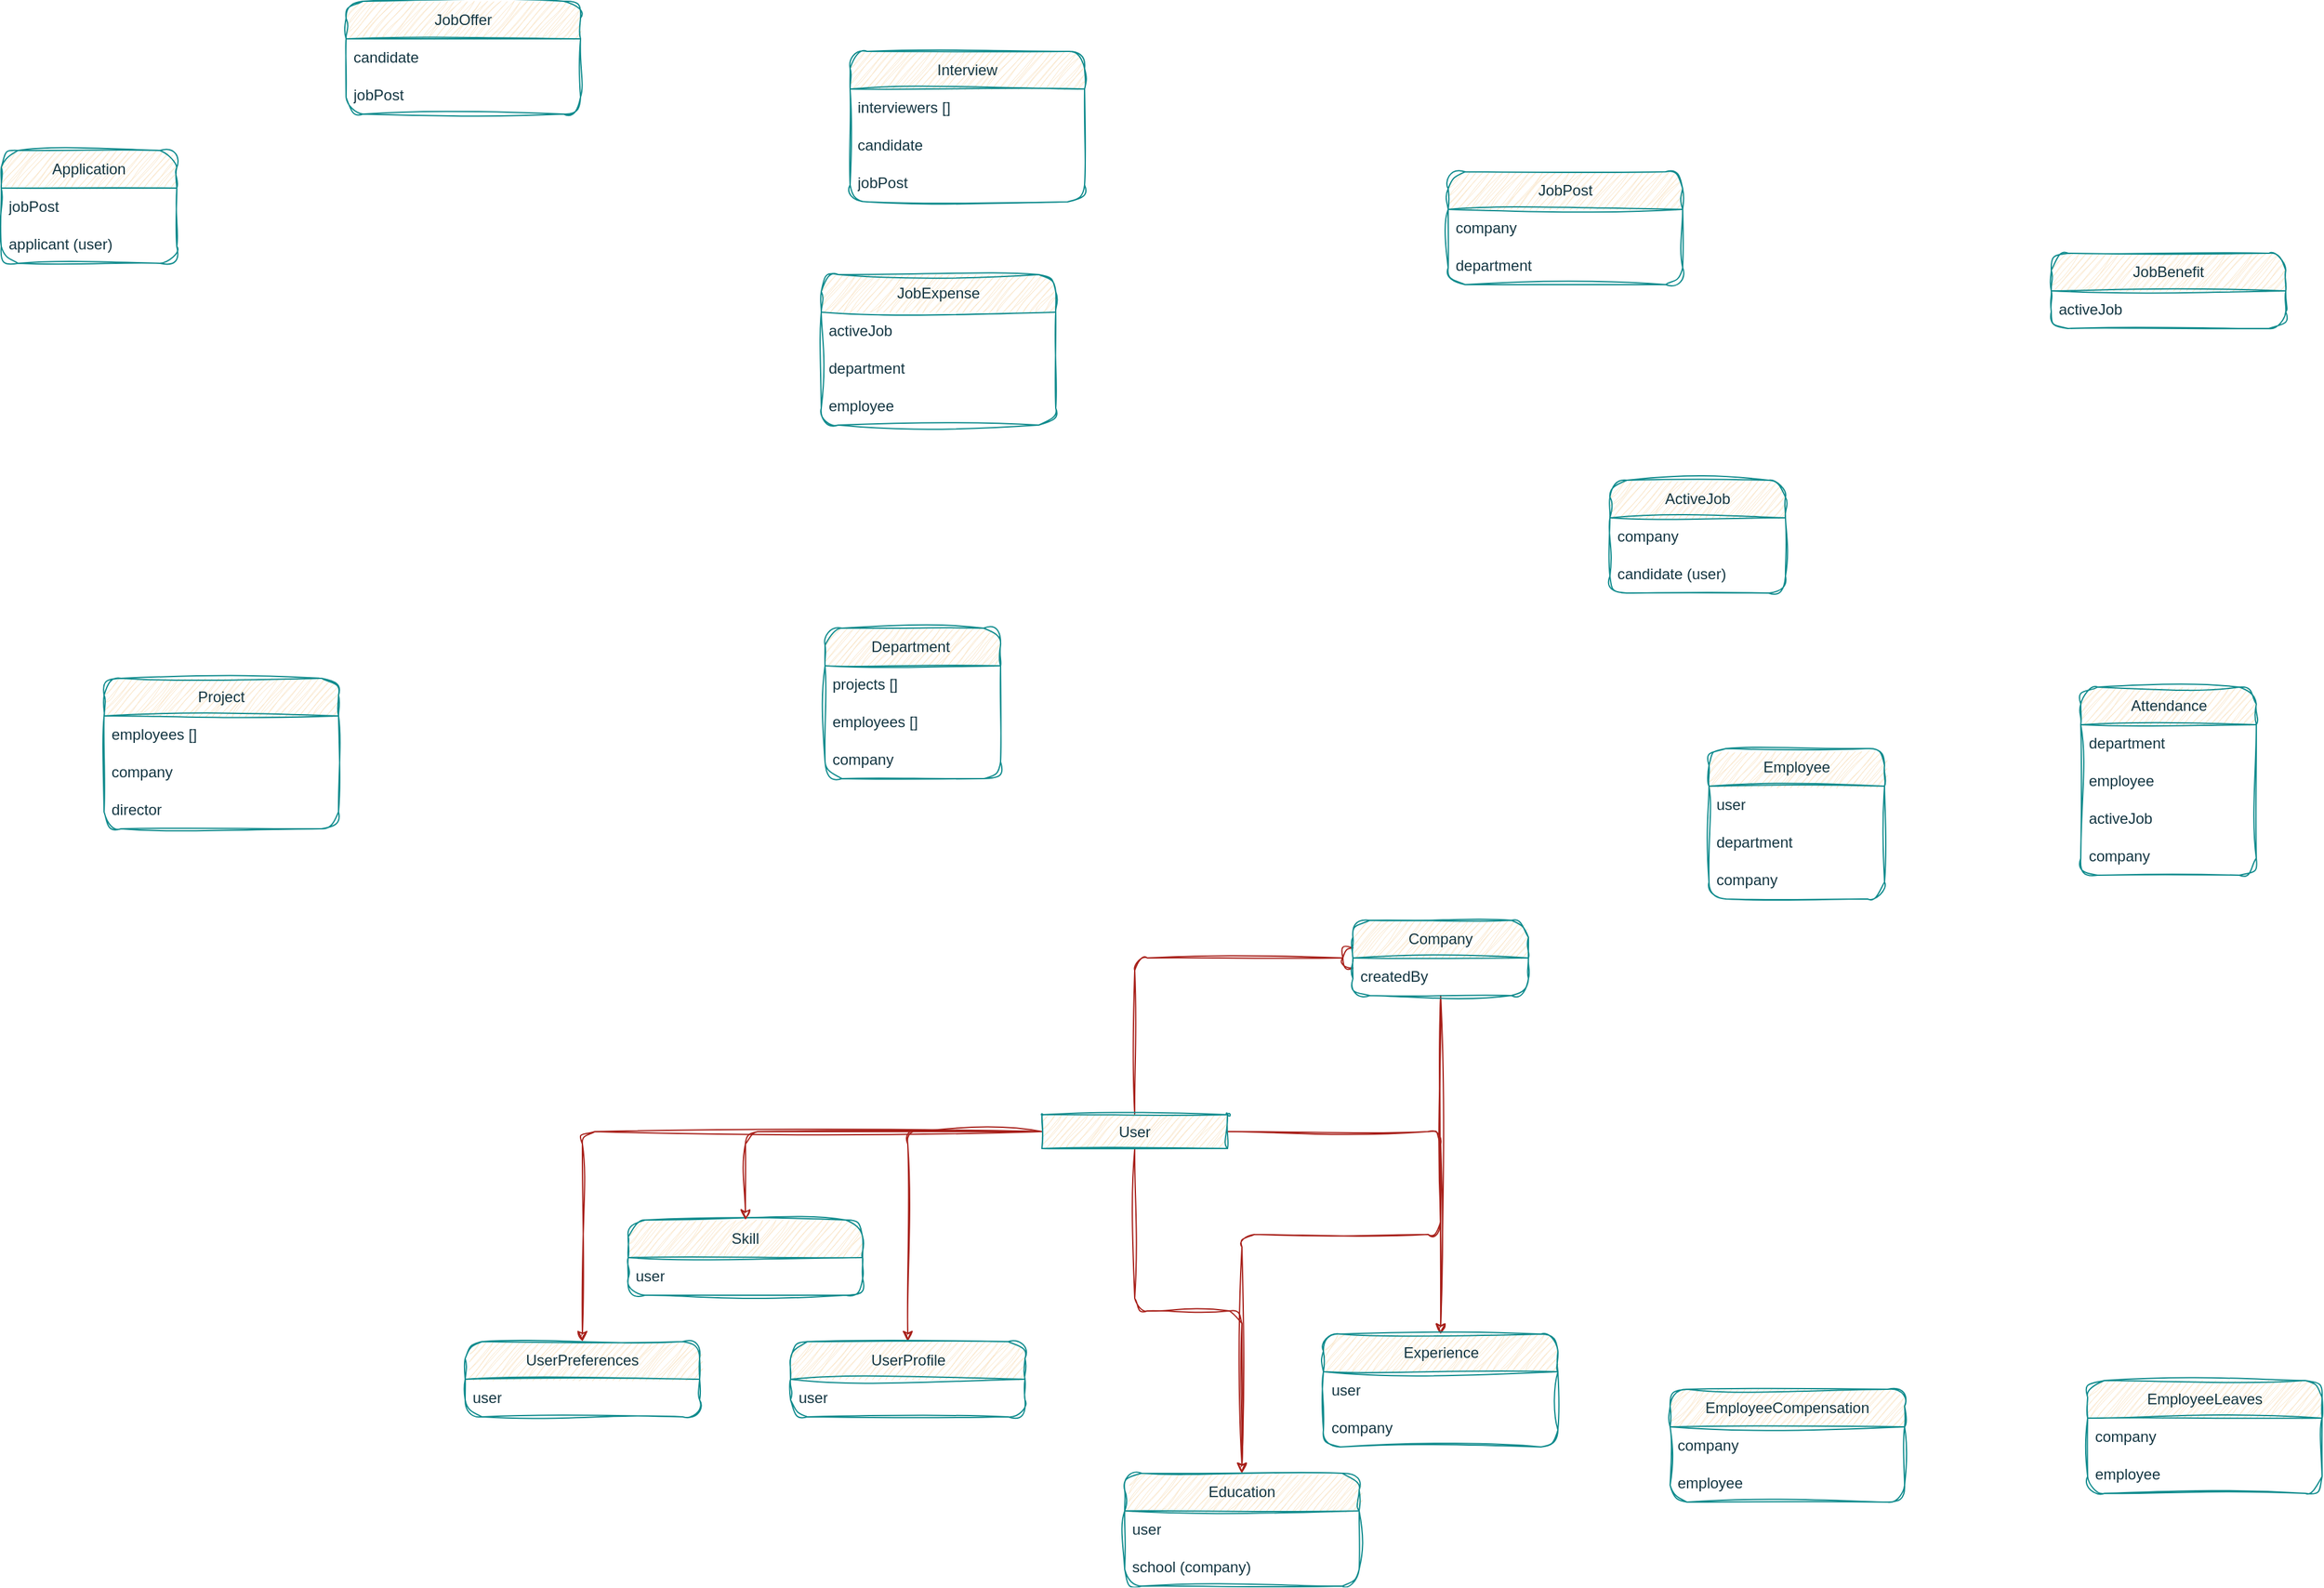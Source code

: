 <mxfile version="24.9.1">
  <diagram name="Page-1" id="HmTzIjvOFxKg_gnJNJhV">
    <mxGraphModel dx="3024" dy="1451" grid="0" gridSize="10" guides="1" tooltips="1" connect="1" arrows="1" fold="1" page="0" pageScale="1" pageWidth="827" pageHeight="1169" math="0" shadow="0">
      <root>
        <mxCell id="0" />
        <mxCell id="1" parent="0" />
        <mxCell id="NW9NVuywVGkPAKl3mgBG-1" value="ActiveJob" style="swimlane;fontStyle=0;childLayout=stackLayout;horizontal=1;startSize=30;horizontalStack=0;resizeParent=1;resizeParentMax=0;resizeLast=0;collapsible=1;marginBottom=0;whiteSpace=wrap;html=1;labelBackgroundColor=none;fillColor=#FAE5C7;strokeColor=#0F8B8D;fontColor=#143642;rounded=1;sketch=1;curveFitting=1;jiggle=2;" parent="1" vertex="1">
          <mxGeometry x="288" y="288" width="140" height="90" as="geometry" />
        </mxCell>
        <mxCell id="NW9NVuywVGkPAKl3mgBG-2" value="company" style="text;strokeColor=none;fillColor=none;align=left;verticalAlign=middle;spacingLeft=4;spacingRight=4;overflow=hidden;points=[[0,0.5],[1,0.5]];portConstraint=eastwest;rotatable=0;whiteSpace=wrap;html=1;labelBackgroundColor=none;fontColor=#143642;rounded=1;sketch=1;curveFitting=1;jiggle=2;" parent="NW9NVuywVGkPAKl3mgBG-1" vertex="1">
          <mxGeometry y="30" width="140" height="30" as="geometry" />
        </mxCell>
        <mxCell id="NW9NVuywVGkPAKl3mgBG-3" value="candidate (user)" style="text;strokeColor=none;fillColor=none;align=left;verticalAlign=middle;spacingLeft=4;spacingRight=4;overflow=hidden;points=[[0,0.5],[1,0.5]];portConstraint=eastwest;rotatable=0;whiteSpace=wrap;html=1;labelBackgroundColor=none;fontColor=#143642;rounded=1;sketch=1;curveFitting=1;jiggle=2;" parent="NW9NVuywVGkPAKl3mgBG-1" vertex="1">
          <mxGeometry y="60" width="140" height="30" as="geometry" />
        </mxCell>
        <mxCell id="NW9NVuywVGkPAKl3mgBG-6" value="Application" style="swimlane;fontStyle=0;childLayout=stackLayout;horizontal=1;startSize=30;horizontalStack=0;resizeParent=1;resizeParentMax=0;resizeLast=0;collapsible=1;marginBottom=0;whiteSpace=wrap;html=1;labelBackgroundColor=none;fillColor=#FAE5C7;strokeColor=#0F8B8D;fontColor=#143642;rounded=1;sketch=1;curveFitting=1;jiggle=2;" parent="1" vertex="1">
          <mxGeometry x="-995" y="25" width="140" height="90" as="geometry" />
        </mxCell>
        <mxCell id="NW9NVuywVGkPAKl3mgBG-7" value="jobPost" style="text;strokeColor=none;fillColor=none;align=left;verticalAlign=middle;spacingLeft=4;spacingRight=4;overflow=hidden;points=[[0,0.5],[1,0.5]];portConstraint=eastwest;rotatable=0;whiteSpace=wrap;html=1;labelBackgroundColor=none;fontColor=#143642;rounded=1;sketch=1;curveFitting=1;jiggle=2;" parent="NW9NVuywVGkPAKl3mgBG-6" vertex="1">
          <mxGeometry y="30" width="140" height="30" as="geometry" />
        </mxCell>
        <mxCell id="NW9NVuywVGkPAKl3mgBG-8" value="applicant (user)" style="text;strokeColor=none;fillColor=none;align=left;verticalAlign=middle;spacingLeft=4;spacingRight=4;overflow=hidden;points=[[0,0.5],[1,0.5]];portConstraint=eastwest;rotatable=0;whiteSpace=wrap;html=1;labelBackgroundColor=none;fontColor=#143642;rounded=1;sketch=1;curveFitting=1;jiggle=2;" parent="NW9NVuywVGkPAKl3mgBG-6" vertex="1">
          <mxGeometry y="60" width="140" height="30" as="geometry" />
        </mxCell>
        <mxCell id="NW9NVuywVGkPAKl3mgBG-9" value="Attendance" style="swimlane;fontStyle=0;childLayout=stackLayout;horizontal=1;startSize=30;horizontalStack=0;resizeParent=1;resizeParentMax=0;resizeLast=0;collapsible=1;marginBottom=0;whiteSpace=wrap;html=1;labelBackgroundColor=none;fillColor=#FAE5C7;strokeColor=#0F8B8D;fontColor=#143642;rounded=1;sketch=1;curveFitting=1;jiggle=2;" parent="1" vertex="1">
          <mxGeometry x="663.5" y="453" width="140" height="150" as="geometry" />
        </mxCell>
        <mxCell id="NW9NVuywVGkPAKl3mgBG-10" value="department" style="text;strokeColor=none;fillColor=none;align=left;verticalAlign=middle;spacingLeft=4;spacingRight=4;overflow=hidden;points=[[0,0.5],[1,0.5]];portConstraint=eastwest;rotatable=0;whiteSpace=wrap;html=1;labelBackgroundColor=none;fontColor=#143642;rounded=1;sketch=1;curveFitting=1;jiggle=2;" parent="NW9NVuywVGkPAKl3mgBG-9" vertex="1">
          <mxGeometry y="30" width="140" height="30" as="geometry" />
        </mxCell>
        <mxCell id="NW9NVuywVGkPAKl3mgBG-11" value="employee" style="text;strokeColor=none;fillColor=none;align=left;verticalAlign=middle;spacingLeft=4;spacingRight=4;overflow=hidden;points=[[0,0.5],[1,0.5]];portConstraint=eastwest;rotatable=0;whiteSpace=wrap;html=1;labelBackgroundColor=none;fontColor=#143642;rounded=1;sketch=1;curveFitting=1;jiggle=2;" parent="NW9NVuywVGkPAKl3mgBG-9" vertex="1">
          <mxGeometry y="60" width="140" height="30" as="geometry" />
        </mxCell>
        <mxCell id="NW9NVuywVGkPAKl3mgBG-12" value="activeJob" style="text;strokeColor=none;fillColor=none;align=left;verticalAlign=middle;spacingLeft=4;spacingRight=4;overflow=hidden;points=[[0,0.5],[1,0.5]];portConstraint=eastwest;rotatable=0;whiteSpace=wrap;html=1;labelBackgroundColor=none;fontColor=#143642;rounded=1;sketch=1;curveFitting=1;jiggle=2;" parent="NW9NVuywVGkPAKl3mgBG-9" vertex="1">
          <mxGeometry y="90" width="140" height="30" as="geometry" />
        </mxCell>
        <mxCell id="NW9NVuywVGkPAKl3mgBG-13" value="company" style="text;strokeColor=none;fillColor=none;align=left;verticalAlign=middle;spacingLeft=4;spacingRight=4;overflow=hidden;points=[[0,0.5],[1,0.5]];portConstraint=eastwest;rotatable=0;whiteSpace=wrap;html=1;labelBackgroundColor=none;fontColor=#143642;rounded=1;sketch=1;curveFitting=1;jiggle=2;" parent="NW9NVuywVGkPAKl3mgBG-9" vertex="1">
          <mxGeometry y="120" width="140" height="30" as="geometry" />
        </mxCell>
        <mxCell id="NW9NVuywVGkPAKl3mgBG-23" value="Department&amp;nbsp;" style="swimlane;fontStyle=0;childLayout=stackLayout;horizontal=1;startSize=30;horizontalStack=0;resizeParent=1;resizeParentMax=0;resizeLast=0;collapsible=1;marginBottom=0;whiteSpace=wrap;html=1;labelBackgroundColor=none;fillColor=#FAE5C7;strokeColor=#0F8B8D;fontColor=#143642;rounded=1;sketch=1;curveFitting=1;jiggle=2;" parent="1" vertex="1">
          <mxGeometry x="-338" y="406" width="140" height="120" as="geometry" />
        </mxCell>
        <mxCell id="NW9NVuywVGkPAKl3mgBG-24" value="projects []" style="text;strokeColor=none;fillColor=none;align=left;verticalAlign=middle;spacingLeft=4;spacingRight=4;overflow=hidden;points=[[0,0.5],[1,0.5]];portConstraint=eastwest;rotatable=0;whiteSpace=wrap;html=1;labelBackgroundColor=none;fontColor=#143642;rounded=1;sketch=1;curveFitting=1;jiggle=2;" parent="NW9NVuywVGkPAKl3mgBG-23" vertex="1">
          <mxGeometry y="30" width="140" height="30" as="geometry" />
        </mxCell>
        <mxCell id="NW9NVuywVGkPAKl3mgBG-25" value="employees []" style="text;strokeColor=none;fillColor=none;align=left;verticalAlign=middle;spacingLeft=4;spacingRight=4;overflow=hidden;points=[[0,0.5],[1,0.5]];portConstraint=eastwest;rotatable=0;whiteSpace=wrap;html=1;labelBackgroundColor=none;fontColor=#143642;rounded=1;sketch=1;curveFitting=1;jiggle=2;" parent="NW9NVuywVGkPAKl3mgBG-23" vertex="1">
          <mxGeometry y="60" width="140" height="30" as="geometry" />
        </mxCell>
        <mxCell id="NW9NVuywVGkPAKl3mgBG-26" value="company" style="text;strokeColor=none;fillColor=none;align=left;verticalAlign=middle;spacingLeft=4;spacingRight=4;overflow=hidden;points=[[0,0.5],[1,0.5]];portConstraint=eastwest;rotatable=0;whiteSpace=wrap;html=1;labelBackgroundColor=none;fontColor=#143642;rounded=1;sketch=1;curveFitting=1;jiggle=2;" parent="NW9NVuywVGkPAKl3mgBG-23" vertex="1">
          <mxGeometry y="90" width="140" height="30" as="geometry" />
        </mxCell>
        <mxCell id="NW9NVuywVGkPAKl3mgBG-28" value="Employee" style="swimlane;fontStyle=0;childLayout=stackLayout;horizontal=1;startSize=30;horizontalStack=0;resizeParent=1;resizeParentMax=0;resizeLast=0;collapsible=1;marginBottom=0;whiteSpace=wrap;html=1;labelBackgroundColor=none;fillColor=#FAE5C7;strokeColor=#0F8B8D;fontColor=#143642;rounded=1;sketch=1;curveFitting=1;jiggle=2;" parent="1" vertex="1">
          <mxGeometry x="367" y="502" width="140" height="120" as="geometry" />
        </mxCell>
        <mxCell id="NW9NVuywVGkPAKl3mgBG-29" value="user" style="text;strokeColor=none;fillColor=none;align=left;verticalAlign=middle;spacingLeft=4;spacingRight=4;overflow=hidden;points=[[0,0.5],[1,0.5]];portConstraint=eastwest;rotatable=0;whiteSpace=wrap;html=1;labelBackgroundColor=none;fontColor=#143642;rounded=1;sketch=1;curveFitting=1;jiggle=2;" parent="NW9NVuywVGkPAKl3mgBG-28" vertex="1">
          <mxGeometry y="30" width="140" height="30" as="geometry" />
        </mxCell>
        <mxCell id="NW9NVuywVGkPAKl3mgBG-30" value="department" style="text;strokeColor=none;fillColor=none;align=left;verticalAlign=middle;spacingLeft=4;spacingRight=4;overflow=hidden;points=[[0,0.5],[1,0.5]];portConstraint=eastwest;rotatable=0;whiteSpace=wrap;html=1;labelBackgroundColor=none;fontColor=#143642;rounded=1;sketch=1;curveFitting=1;jiggle=2;" parent="NW9NVuywVGkPAKl3mgBG-28" vertex="1">
          <mxGeometry y="60" width="140" height="30" as="geometry" />
        </mxCell>
        <mxCell id="NW9NVuywVGkPAKl3mgBG-31" value="company" style="text;strokeColor=none;fillColor=none;align=left;verticalAlign=middle;spacingLeft=4;spacingRight=4;overflow=hidden;points=[[0,0.5],[1,0.5]];portConstraint=eastwest;rotatable=0;whiteSpace=wrap;html=1;labelBackgroundColor=none;fontColor=#143642;rounded=1;sketch=1;curveFitting=1;jiggle=2;" parent="NW9NVuywVGkPAKl3mgBG-28" vertex="1">
          <mxGeometry y="90" width="140" height="30" as="geometry" />
        </mxCell>
        <mxCell id="NW9NVuywVGkPAKl3mgBG-32" value="EmployeeCompensation" style="swimlane;fontStyle=0;childLayout=stackLayout;horizontal=1;startSize=30;horizontalStack=0;resizeParent=1;resizeParentMax=0;resizeLast=0;collapsible=1;marginBottom=0;whiteSpace=wrap;html=1;labelBackgroundColor=none;fillColor=#FAE5C7;strokeColor=#0F8B8D;fontColor=#143642;rounded=1;sketch=1;curveFitting=1;jiggle=2;" parent="1" vertex="1">
          <mxGeometry x="336" y="1013" width="187" height="90" as="geometry" />
        </mxCell>
        <mxCell id="NW9NVuywVGkPAKl3mgBG-33" value="company" style="text;strokeColor=none;fillColor=none;align=left;verticalAlign=middle;spacingLeft=4;spacingRight=4;overflow=hidden;points=[[0,0.5],[1,0.5]];portConstraint=eastwest;rotatable=0;whiteSpace=wrap;html=1;labelBackgroundColor=none;fontColor=#143642;rounded=1;sketch=1;curveFitting=1;jiggle=2;" parent="NW9NVuywVGkPAKl3mgBG-32" vertex="1">
          <mxGeometry y="30" width="187" height="30" as="geometry" />
        </mxCell>
        <mxCell id="NW9NVuywVGkPAKl3mgBG-34" value="employee" style="text;strokeColor=none;fillColor=none;align=left;verticalAlign=middle;spacingLeft=4;spacingRight=4;overflow=hidden;points=[[0,0.5],[1,0.5]];portConstraint=eastwest;rotatable=0;whiteSpace=wrap;html=1;labelBackgroundColor=none;fontColor=#143642;rounded=1;sketch=1;curveFitting=1;jiggle=2;" parent="NW9NVuywVGkPAKl3mgBG-32" vertex="1">
          <mxGeometry y="60" width="187" height="30" as="geometry" />
        </mxCell>
        <mxCell id="NW9NVuywVGkPAKl3mgBG-36" value="EmployeeLeaves" style="swimlane;fontStyle=0;childLayout=stackLayout;horizontal=1;startSize=30;horizontalStack=0;resizeParent=1;resizeParentMax=0;resizeLast=0;collapsible=1;marginBottom=0;whiteSpace=wrap;html=1;labelBackgroundColor=none;fillColor=#FAE5C7;strokeColor=#0F8B8D;fontColor=#143642;rounded=1;sketch=1;curveFitting=1;jiggle=2;" parent="1" vertex="1">
          <mxGeometry x="669" y="1006" width="187" height="90" as="geometry" />
        </mxCell>
        <mxCell id="NW9NVuywVGkPAKl3mgBG-37" value="company" style="text;strokeColor=none;fillColor=none;align=left;verticalAlign=middle;spacingLeft=4;spacingRight=4;overflow=hidden;points=[[0,0.5],[1,0.5]];portConstraint=eastwest;rotatable=0;whiteSpace=wrap;html=1;labelBackgroundColor=none;fontColor=#143642;rounded=1;sketch=1;curveFitting=1;jiggle=2;" parent="NW9NVuywVGkPAKl3mgBG-36" vertex="1">
          <mxGeometry y="30" width="187" height="30" as="geometry" />
        </mxCell>
        <mxCell id="NW9NVuywVGkPAKl3mgBG-38" value="employee" style="text;strokeColor=none;fillColor=none;align=left;verticalAlign=middle;spacingLeft=4;spacingRight=4;overflow=hidden;points=[[0,0.5],[1,0.5]];portConstraint=eastwest;rotatable=0;whiteSpace=wrap;html=1;labelBackgroundColor=none;fontColor=#143642;rounded=1;sketch=1;curveFitting=1;jiggle=2;" parent="NW9NVuywVGkPAKl3mgBG-36" vertex="1">
          <mxGeometry y="60" width="187" height="30" as="geometry" />
        </mxCell>
        <mxCell id="NW9NVuywVGkPAKl3mgBG-39" value="Interview" style="swimlane;fontStyle=0;childLayout=stackLayout;horizontal=1;startSize=30;horizontalStack=0;resizeParent=1;resizeParentMax=0;resizeLast=0;collapsible=1;marginBottom=0;whiteSpace=wrap;html=1;labelBackgroundColor=none;fillColor=#FAE5C7;strokeColor=#0F8B8D;fontColor=#143642;rounded=1;sketch=1;curveFitting=1;jiggle=2;" parent="1" vertex="1">
          <mxGeometry x="-318" y="-54" width="187" height="120" as="geometry" />
        </mxCell>
        <mxCell id="NW9NVuywVGkPAKl3mgBG-40" value="interviewers []" style="text;strokeColor=none;fillColor=none;align=left;verticalAlign=middle;spacingLeft=4;spacingRight=4;overflow=hidden;points=[[0,0.5],[1,0.5]];portConstraint=eastwest;rotatable=0;whiteSpace=wrap;html=1;labelBackgroundColor=none;fontColor=#143642;rounded=1;sketch=1;curveFitting=1;jiggle=2;" parent="NW9NVuywVGkPAKl3mgBG-39" vertex="1">
          <mxGeometry y="30" width="187" height="30" as="geometry" />
        </mxCell>
        <mxCell id="NW9NVuywVGkPAKl3mgBG-41" value="candidate" style="text;strokeColor=none;fillColor=none;align=left;verticalAlign=middle;spacingLeft=4;spacingRight=4;overflow=hidden;points=[[0,0.5],[1,0.5]];portConstraint=eastwest;rotatable=0;whiteSpace=wrap;html=1;labelBackgroundColor=none;fontColor=#143642;rounded=1;sketch=1;curveFitting=1;jiggle=2;" parent="NW9NVuywVGkPAKl3mgBG-39" vertex="1">
          <mxGeometry y="60" width="187" height="30" as="geometry" />
        </mxCell>
        <mxCell id="NW9NVuywVGkPAKl3mgBG-42" value="jobPost" style="text;strokeColor=none;fillColor=none;align=left;verticalAlign=middle;spacingLeft=4;spacingRight=4;overflow=hidden;points=[[0,0.5],[1,0.5]];portConstraint=eastwest;rotatable=0;whiteSpace=wrap;html=1;labelBackgroundColor=none;fontColor=#143642;rounded=1;sketch=1;curveFitting=1;jiggle=2;" parent="NW9NVuywVGkPAKl3mgBG-39" vertex="1">
          <mxGeometry y="90" width="187" height="30" as="geometry" />
        </mxCell>
        <mxCell id="NW9NVuywVGkPAKl3mgBG-43" value="JobBenefit" style="swimlane;fontStyle=0;childLayout=stackLayout;horizontal=1;startSize=30;horizontalStack=0;resizeParent=1;resizeParentMax=0;resizeLast=0;collapsible=1;marginBottom=0;whiteSpace=wrap;html=1;labelBackgroundColor=none;fillColor=#FAE5C7;strokeColor=#0F8B8D;fontColor=#143642;rounded=1;sketch=1;curveFitting=1;jiggle=2;" parent="1" vertex="1">
          <mxGeometry x="640" y="107" width="187" height="60" as="geometry" />
        </mxCell>
        <mxCell id="NW9NVuywVGkPAKl3mgBG-44" value="activeJob" style="text;strokeColor=none;fillColor=none;align=left;verticalAlign=middle;spacingLeft=4;spacingRight=4;overflow=hidden;points=[[0,0.5],[1,0.5]];portConstraint=eastwest;rotatable=0;whiteSpace=wrap;html=1;labelBackgroundColor=none;fontColor=#143642;rounded=1;sketch=1;curveFitting=1;jiggle=2;" parent="NW9NVuywVGkPAKl3mgBG-43" vertex="1">
          <mxGeometry y="30" width="187" height="30" as="geometry" />
        </mxCell>
        <mxCell id="NW9NVuywVGkPAKl3mgBG-47" value="JobExpense" style="swimlane;fontStyle=0;childLayout=stackLayout;horizontal=1;startSize=30;horizontalStack=0;resizeParent=1;resizeParentMax=0;resizeLast=0;collapsible=1;marginBottom=0;whiteSpace=wrap;html=1;labelBackgroundColor=none;fillColor=#FAE5C7;strokeColor=#0F8B8D;fontColor=#143642;rounded=1;sketch=1;curveFitting=1;jiggle=2;" parent="1" vertex="1">
          <mxGeometry x="-341" y="124" width="187" height="120" as="geometry" />
        </mxCell>
        <mxCell id="NW9NVuywVGkPAKl3mgBG-48" value="activeJob" style="text;strokeColor=none;fillColor=none;align=left;verticalAlign=middle;spacingLeft=4;spacingRight=4;overflow=hidden;points=[[0,0.5],[1,0.5]];portConstraint=eastwest;rotatable=0;whiteSpace=wrap;html=1;labelBackgroundColor=none;fontColor=#143642;rounded=1;sketch=1;curveFitting=1;jiggle=2;" parent="NW9NVuywVGkPAKl3mgBG-47" vertex="1">
          <mxGeometry y="30" width="187" height="30" as="geometry" />
        </mxCell>
        <mxCell id="NW9NVuywVGkPAKl3mgBG-49" value="department" style="text;strokeColor=none;fillColor=none;align=left;verticalAlign=middle;spacingLeft=4;spacingRight=4;overflow=hidden;points=[[0,0.5],[1,0.5]];portConstraint=eastwest;rotatable=0;whiteSpace=wrap;html=1;labelBackgroundColor=none;fontColor=#143642;rounded=1;sketch=1;curveFitting=1;jiggle=2;" parent="NW9NVuywVGkPAKl3mgBG-47" vertex="1">
          <mxGeometry y="60" width="187" height="30" as="geometry" />
        </mxCell>
        <mxCell id="NW9NVuywVGkPAKl3mgBG-50" value="employee" style="text;strokeColor=none;fillColor=none;align=left;verticalAlign=middle;spacingLeft=4;spacingRight=4;overflow=hidden;points=[[0,0.5],[1,0.5]];portConstraint=eastwest;rotatable=0;whiteSpace=wrap;html=1;labelBackgroundColor=none;fontColor=#143642;rounded=1;sketch=1;curveFitting=1;jiggle=2;" parent="NW9NVuywVGkPAKl3mgBG-47" vertex="1">
          <mxGeometry y="90" width="187" height="30" as="geometry" />
        </mxCell>
        <mxCell id="NW9NVuywVGkPAKl3mgBG-51" value="JobOffer" style="swimlane;fontStyle=0;childLayout=stackLayout;horizontal=1;startSize=30;horizontalStack=0;resizeParent=1;resizeParentMax=0;resizeLast=0;collapsible=1;marginBottom=0;whiteSpace=wrap;html=1;labelBackgroundColor=none;fillColor=#FAE5C7;strokeColor=#0F8B8D;fontColor=#143642;rounded=1;sketch=1;curveFitting=1;jiggle=2;" parent="1" vertex="1">
          <mxGeometry x="-720" y="-94" width="187" height="90" as="geometry" />
        </mxCell>
        <mxCell id="NW9NVuywVGkPAKl3mgBG-52" value="candidate" style="text;strokeColor=none;fillColor=none;align=left;verticalAlign=middle;spacingLeft=4;spacingRight=4;overflow=hidden;points=[[0,0.5],[1,0.5]];portConstraint=eastwest;rotatable=0;whiteSpace=wrap;html=1;labelBackgroundColor=none;fontColor=#143642;rounded=1;sketch=1;curveFitting=1;jiggle=2;" parent="NW9NVuywVGkPAKl3mgBG-51" vertex="1">
          <mxGeometry y="30" width="187" height="30" as="geometry" />
        </mxCell>
        <mxCell id="NW9NVuywVGkPAKl3mgBG-53" value="jobPost" style="text;strokeColor=none;fillColor=none;align=left;verticalAlign=middle;spacingLeft=4;spacingRight=4;overflow=hidden;points=[[0,0.5],[1,0.5]];portConstraint=eastwest;rotatable=0;whiteSpace=wrap;html=1;labelBackgroundColor=none;fontColor=#143642;rounded=1;sketch=1;curveFitting=1;jiggle=2;" parent="NW9NVuywVGkPAKl3mgBG-51" vertex="1">
          <mxGeometry y="60" width="187" height="30" as="geometry" />
        </mxCell>
        <mxCell id="NW9NVuywVGkPAKl3mgBG-55" value="JobPost" style="swimlane;fontStyle=0;childLayout=stackLayout;horizontal=1;startSize=30;horizontalStack=0;resizeParent=1;resizeParentMax=0;resizeLast=0;collapsible=1;marginBottom=0;whiteSpace=wrap;html=1;labelBackgroundColor=none;fillColor=#FAE5C7;strokeColor=#0F8B8D;fontColor=#143642;rounded=1;sketch=1;curveFitting=1;jiggle=2;" parent="1" vertex="1">
          <mxGeometry x="159" y="42" width="187" height="90" as="geometry" />
        </mxCell>
        <mxCell id="NW9NVuywVGkPAKl3mgBG-56" value="company" style="text;strokeColor=none;fillColor=none;align=left;verticalAlign=middle;spacingLeft=4;spacingRight=4;overflow=hidden;points=[[0,0.5],[1,0.5]];portConstraint=eastwest;rotatable=0;whiteSpace=wrap;html=1;labelBackgroundColor=none;fontColor=#143642;rounded=1;sketch=1;curveFitting=1;jiggle=2;" parent="NW9NVuywVGkPAKl3mgBG-55" vertex="1">
          <mxGeometry y="30" width="187" height="30" as="geometry" />
        </mxCell>
        <mxCell id="NW9NVuywVGkPAKl3mgBG-57" value="department" style="text;strokeColor=none;fillColor=none;align=left;verticalAlign=middle;spacingLeft=4;spacingRight=4;overflow=hidden;points=[[0,0.5],[1,0.5]];portConstraint=eastwest;rotatable=0;whiteSpace=wrap;html=1;labelBackgroundColor=none;fontColor=#143642;rounded=1;sketch=1;curveFitting=1;jiggle=2;" parent="NW9NVuywVGkPAKl3mgBG-55" vertex="1">
          <mxGeometry y="60" width="187" height="30" as="geometry" />
        </mxCell>
        <mxCell id="NW9NVuywVGkPAKl3mgBG-58" value="Project" style="swimlane;fontStyle=0;childLayout=stackLayout;horizontal=1;startSize=30;horizontalStack=0;resizeParent=1;resizeParentMax=0;resizeLast=0;collapsible=1;marginBottom=0;whiteSpace=wrap;html=1;labelBackgroundColor=none;fillColor=#FAE5C7;strokeColor=#0F8B8D;fontColor=#143642;rounded=1;sketch=1;curveFitting=1;jiggle=2;" parent="1" vertex="1">
          <mxGeometry x="-913" y="446" width="187" height="120" as="geometry" />
        </mxCell>
        <mxCell id="NW9NVuywVGkPAKl3mgBG-59" value="employees []" style="text;strokeColor=none;fillColor=none;align=left;verticalAlign=middle;spacingLeft=4;spacingRight=4;overflow=hidden;points=[[0,0.5],[1,0.5]];portConstraint=eastwest;rotatable=0;whiteSpace=wrap;html=1;labelBackgroundColor=none;fontColor=#143642;rounded=1;sketch=1;curveFitting=1;jiggle=2;" parent="NW9NVuywVGkPAKl3mgBG-58" vertex="1">
          <mxGeometry y="30" width="187" height="30" as="geometry" />
        </mxCell>
        <mxCell id="NW9NVuywVGkPAKl3mgBG-60" value="company" style="text;strokeColor=none;fillColor=none;align=left;verticalAlign=middle;spacingLeft=4;spacingRight=4;overflow=hidden;points=[[0,0.5],[1,0.5]];portConstraint=eastwest;rotatable=0;whiteSpace=wrap;html=1;labelBackgroundColor=none;fontColor=#143642;rounded=1;sketch=1;curveFitting=1;jiggle=2;" parent="NW9NVuywVGkPAKl3mgBG-58" vertex="1">
          <mxGeometry y="60" width="187" height="30" as="geometry" />
        </mxCell>
        <mxCell id="NW9NVuywVGkPAKl3mgBG-61" value="director" style="text;strokeColor=none;fillColor=none;align=left;verticalAlign=middle;spacingLeft=4;spacingRight=4;overflow=hidden;points=[[0,0.5],[1,0.5]];portConstraint=eastwest;rotatable=0;whiteSpace=wrap;html=1;labelBackgroundColor=none;fontColor=#143642;rounded=1;sketch=1;curveFitting=1;jiggle=2;" parent="NW9NVuywVGkPAKl3mgBG-58" vertex="1">
          <mxGeometry y="90" width="187" height="30" as="geometry" />
        </mxCell>
        <mxCell id="NW9NVuywVGkPAKl3mgBG-62" value="Skill" style="swimlane;fontStyle=0;childLayout=stackLayout;horizontal=1;startSize=30;horizontalStack=0;resizeParent=1;resizeParentMax=0;resizeLast=0;collapsible=1;marginBottom=0;whiteSpace=wrap;html=1;labelBackgroundColor=none;fillColor=#FAE5C7;strokeColor=#0F8B8D;fontColor=#143642;rounded=1;sketch=1;curveFitting=1;jiggle=2;" parent="1" vertex="1">
          <mxGeometry x="-495" y="878" width="187" height="60" as="geometry" />
        </mxCell>
        <mxCell id="NW9NVuywVGkPAKl3mgBG-63" value="user" style="text;strokeColor=none;fillColor=none;align=left;verticalAlign=middle;spacingLeft=4;spacingRight=4;overflow=hidden;points=[[0,0.5],[1,0.5]];portConstraint=eastwest;rotatable=0;whiteSpace=wrap;html=1;labelBackgroundColor=none;fontColor=#143642;rounded=1;sketch=1;curveFitting=1;jiggle=2;" parent="NW9NVuywVGkPAKl3mgBG-62" vertex="1">
          <mxGeometry y="30" width="187" height="30" as="geometry" />
        </mxCell>
        <mxCell id="BeWNHk0dtlYpTNYmLAEJ-3" style="edgeStyle=orthogonalEdgeStyle;rounded=1;orthogonalLoop=1;jettySize=auto;html=1;labelBackgroundColor=none;strokeColor=#A8201A;fontColor=default;sketch=1;curveFitting=1;jiggle=2;" edge="1" parent="1" source="NW9NVuywVGkPAKl3mgBG-66" target="NW9NVuywVGkPAKl3mgBG-62">
          <mxGeometry relative="1" as="geometry" />
        </mxCell>
        <mxCell id="BeWNHk0dtlYpTNYmLAEJ-4" style="edgeStyle=orthogonalEdgeStyle;rounded=1;orthogonalLoop=1;jettySize=auto;html=1;strokeColor=#A8201A;fontColor=#143642;fillColor=#FAE5C7;sketch=1;curveFitting=1;jiggle=2;" edge="1" parent="1" source="NW9NVuywVGkPAKl3mgBG-66" target="NW9NVuywVGkPAKl3mgBG-79">
          <mxGeometry relative="1" as="geometry" />
        </mxCell>
        <mxCell id="BeWNHk0dtlYpTNYmLAEJ-5" style="edgeStyle=orthogonalEdgeStyle;rounded=1;orthogonalLoop=1;jettySize=auto;html=1;entryX=0.5;entryY=0;entryDx=0;entryDy=0;strokeColor=#A8201A;fontColor=#143642;fillColor=#FAE5C7;sketch=1;curveFitting=1;jiggle=2;" edge="1" parent="1" source="NW9NVuywVGkPAKl3mgBG-66" target="NW9NVuywVGkPAKl3mgBG-71">
          <mxGeometry relative="1" as="geometry" />
        </mxCell>
        <mxCell id="BeWNHk0dtlYpTNYmLAEJ-9" style="edgeStyle=orthogonalEdgeStyle;rounded=1;orthogonalLoop=1;jettySize=auto;html=1;strokeColor=#A8201A;fontColor=#143642;fillColor=#FAE5C7;sketch=1;curveFitting=1;jiggle=2;" edge="1" parent="1" source="NW9NVuywVGkPAKl3mgBG-66" target="NW9NVuywVGkPAKl3mgBG-73">
          <mxGeometry relative="1" as="geometry" />
        </mxCell>
        <mxCell id="BeWNHk0dtlYpTNYmLAEJ-12" style="edgeStyle=orthogonalEdgeStyle;rounded=1;orthogonalLoop=1;jettySize=auto;html=1;entryX=0;entryY=0.5;entryDx=0;entryDy=0;strokeColor=#A8201A;fontColor=#143642;fillColor=#FAE5C7;exitX=0.5;exitY=0;exitDx=0;exitDy=0;endArrow=halfCircle;endFill=0;sketch=1;curveFitting=1;jiggle=2;" edge="1" parent="1" source="NW9NVuywVGkPAKl3mgBG-66" target="NW9NVuywVGkPAKl3mgBG-67">
          <mxGeometry relative="1" as="geometry" />
        </mxCell>
        <mxCell id="BeWNHk0dtlYpTNYmLAEJ-13" style="edgeStyle=orthogonalEdgeStyle;rounded=1;orthogonalLoop=1;jettySize=auto;html=1;entryX=0.5;entryY=0;entryDx=0;entryDy=0;strokeColor=#A8201A;fontColor=#143642;fillColor=#FAE5C7;sketch=1;curveFitting=1;jiggle=2;" edge="1" parent="1" source="NW9NVuywVGkPAKl3mgBG-66" target="NW9NVuywVGkPAKl3mgBG-76">
          <mxGeometry relative="1" as="geometry" />
        </mxCell>
        <mxCell id="NW9NVuywVGkPAKl3mgBG-66" value="User" style="swimlane;fontStyle=0;childLayout=stackLayout;horizontal=1;startSize=30;horizontalStack=0;resizeParent=1;resizeParentMax=0;resizeLast=0;collapsible=1;marginBottom=0;whiteSpace=wrap;html=1;labelBackgroundColor=none;fillColor=#FAE5C7;strokeColor=#0F8B8D;fontColor=#143642;rounded=1;sketch=1;curveFitting=1;jiggle=2;" parent="1" vertex="1">
          <mxGeometry x="-165" y="794" width="148" height="27" as="geometry" />
        </mxCell>
        <mxCell id="BeWNHk0dtlYpTNYmLAEJ-6" style="edgeStyle=orthogonalEdgeStyle;rounded=1;orthogonalLoop=1;jettySize=auto;html=1;strokeColor=#A8201A;fontColor=#143642;fillColor=#FAE5C7;sketch=1;curveFitting=1;jiggle=2;" edge="1" parent="1" source="NW9NVuywVGkPAKl3mgBG-67" target="NW9NVuywVGkPAKl3mgBG-76">
          <mxGeometry relative="1" as="geometry" />
        </mxCell>
        <mxCell id="BeWNHk0dtlYpTNYmLAEJ-14" style="edgeStyle=orthogonalEdgeStyle;rounded=1;orthogonalLoop=1;jettySize=auto;html=1;entryX=0.5;entryY=0;entryDx=0;entryDy=0;strokeColor=#A8201A;fontColor=#143642;fillColor=#FAE5C7;sketch=1;curveFitting=1;jiggle=2;" edge="1" parent="1" source="NW9NVuywVGkPAKl3mgBG-67" target="NW9NVuywVGkPAKl3mgBG-73">
          <mxGeometry relative="1" as="geometry" />
        </mxCell>
        <mxCell id="NW9NVuywVGkPAKl3mgBG-67" value="Company" style="swimlane;fontStyle=0;childLayout=stackLayout;horizontal=1;startSize=30;horizontalStack=0;resizeParent=1;resizeParentMax=0;resizeLast=0;collapsible=1;marginBottom=0;whiteSpace=wrap;html=1;labelBackgroundColor=none;fillColor=#FAE5C7;strokeColor=#0F8B8D;fontColor=#143642;rounded=1;sketch=1;curveFitting=1;jiggle=2;" parent="1" vertex="1">
          <mxGeometry x="83" y="639" width="140" height="60" as="geometry" />
        </mxCell>
        <mxCell id="NW9NVuywVGkPAKl3mgBG-68" value="createdBy" style="text;strokeColor=none;fillColor=none;align=left;verticalAlign=middle;spacingLeft=4;spacingRight=4;overflow=hidden;points=[[0,0.5],[1,0.5]];portConstraint=eastwest;rotatable=0;whiteSpace=wrap;html=1;labelBackgroundColor=none;fontColor=#143642;rounded=1;sketch=1;curveFitting=1;jiggle=2;" parent="NW9NVuywVGkPAKl3mgBG-67" vertex="1">
          <mxGeometry y="30" width="140" height="30" as="geometry" />
        </mxCell>
        <mxCell id="NW9NVuywVGkPAKl3mgBG-71" value="UserPreferences" style="swimlane;fontStyle=0;childLayout=stackLayout;horizontal=1;startSize=30;horizontalStack=0;resizeParent=1;resizeParentMax=0;resizeLast=0;collapsible=1;marginBottom=0;whiteSpace=wrap;html=1;labelBackgroundColor=none;fillColor=#FAE5C7;strokeColor=#0F8B8D;fontColor=#143642;rounded=1;sketch=1;curveFitting=1;jiggle=2;" parent="1" vertex="1">
          <mxGeometry x="-625" y="975" width="187" height="60" as="geometry" />
        </mxCell>
        <mxCell id="NW9NVuywVGkPAKl3mgBG-72" value="user" style="text;strokeColor=none;fillColor=none;align=left;verticalAlign=middle;spacingLeft=4;spacingRight=4;overflow=hidden;points=[[0,0.5],[1,0.5]];portConstraint=eastwest;rotatable=0;whiteSpace=wrap;html=1;labelBackgroundColor=none;fontColor=#143642;rounded=1;sketch=1;curveFitting=1;jiggle=2;" parent="NW9NVuywVGkPAKl3mgBG-71" vertex="1">
          <mxGeometry y="30" width="187" height="30" as="geometry" />
        </mxCell>
        <mxCell id="NW9NVuywVGkPAKl3mgBG-73" value="Education" style="swimlane;fontStyle=0;childLayout=stackLayout;horizontal=1;startSize=30;horizontalStack=0;resizeParent=1;resizeParentMax=0;resizeLast=0;collapsible=1;marginBottom=0;whiteSpace=wrap;html=1;labelBackgroundColor=none;fillColor=#FAE5C7;strokeColor=#0F8B8D;fontColor=#143642;rounded=1;sketch=1;curveFitting=1;jiggle=2;" parent="1" vertex="1">
          <mxGeometry x="-99" y="1080" width="187" height="90" as="geometry" />
        </mxCell>
        <mxCell id="NW9NVuywVGkPAKl3mgBG-74" value="user" style="text;strokeColor=none;fillColor=none;align=left;verticalAlign=middle;spacingLeft=4;spacingRight=4;overflow=hidden;points=[[0,0.5],[1,0.5]];portConstraint=eastwest;rotatable=0;whiteSpace=wrap;html=1;labelBackgroundColor=none;fontColor=#143642;rounded=1;sketch=1;curveFitting=1;jiggle=2;" parent="NW9NVuywVGkPAKl3mgBG-73" vertex="1">
          <mxGeometry y="30" width="187" height="30" as="geometry" />
        </mxCell>
        <mxCell id="NW9NVuywVGkPAKl3mgBG-75" value="school (company)" style="text;strokeColor=none;fillColor=none;align=left;verticalAlign=middle;spacingLeft=4;spacingRight=4;overflow=hidden;points=[[0,0.5],[1,0.5]];portConstraint=eastwest;rotatable=0;whiteSpace=wrap;html=1;labelBackgroundColor=none;fontColor=#143642;rounded=1;sketch=1;curveFitting=1;jiggle=2;" parent="NW9NVuywVGkPAKl3mgBG-73" vertex="1">
          <mxGeometry y="60" width="187" height="30" as="geometry" />
        </mxCell>
        <mxCell id="NW9NVuywVGkPAKl3mgBG-76" value="Experience" style="swimlane;fontStyle=0;childLayout=stackLayout;horizontal=1;startSize=30;horizontalStack=0;resizeParent=1;resizeParentMax=0;resizeLast=0;collapsible=1;marginBottom=0;whiteSpace=wrap;html=1;labelBackgroundColor=none;fillColor=#FAE5C7;strokeColor=#0F8B8D;fontColor=#143642;rounded=1;sketch=1;curveFitting=1;jiggle=2;" parent="1" vertex="1">
          <mxGeometry x="59.5" y="969" width="187" height="90" as="geometry" />
        </mxCell>
        <mxCell id="NW9NVuywVGkPAKl3mgBG-77" value="user" style="text;strokeColor=none;fillColor=none;align=left;verticalAlign=middle;spacingLeft=4;spacingRight=4;overflow=hidden;points=[[0,0.5],[1,0.5]];portConstraint=eastwest;rotatable=0;whiteSpace=wrap;html=1;labelBackgroundColor=none;fontColor=#143642;rounded=1;sketch=1;curveFitting=1;jiggle=2;" parent="NW9NVuywVGkPAKl3mgBG-76" vertex="1">
          <mxGeometry y="30" width="187" height="30" as="geometry" />
        </mxCell>
        <mxCell id="NW9NVuywVGkPAKl3mgBG-78" value="company" style="text;strokeColor=none;fillColor=none;align=left;verticalAlign=middle;spacingLeft=4;spacingRight=4;overflow=hidden;points=[[0,0.5],[1,0.5]];portConstraint=eastwest;rotatable=0;whiteSpace=wrap;html=1;labelBackgroundColor=none;fontColor=#143642;rounded=1;sketch=1;curveFitting=1;jiggle=2;" parent="NW9NVuywVGkPAKl3mgBG-76" vertex="1">
          <mxGeometry y="60" width="187" height="30" as="geometry" />
        </mxCell>
        <mxCell id="NW9NVuywVGkPAKl3mgBG-79" value="UserProfile" style="swimlane;fontStyle=0;childLayout=stackLayout;horizontal=1;startSize=30;horizontalStack=0;resizeParent=1;resizeParentMax=0;resizeLast=0;collapsible=1;marginBottom=0;whiteSpace=wrap;html=1;labelBackgroundColor=none;fillColor=#FAE5C7;strokeColor=#0F8B8D;fontColor=#143642;rounded=1;sketch=1;curveFitting=1;jiggle=2;" parent="1" vertex="1">
          <mxGeometry x="-365.5" y="975" width="187" height="60" as="geometry" />
        </mxCell>
        <mxCell id="NW9NVuywVGkPAKl3mgBG-80" value="user" style="text;strokeColor=none;fillColor=none;align=left;verticalAlign=middle;spacingLeft=4;spacingRight=4;overflow=hidden;points=[[0,0.5],[1,0.5]];portConstraint=eastwest;rotatable=0;whiteSpace=wrap;html=1;labelBackgroundColor=none;fontColor=#143642;rounded=1;sketch=1;curveFitting=1;jiggle=2;" parent="NW9NVuywVGkPAKl3mgBG-79" vertex="1">
          <mxGeometry y="30" width="187" height="30" as="geometry" />
        </mxCell>
      </root>
    </mxGraphModel>
  </diagram>
</mxfile>
